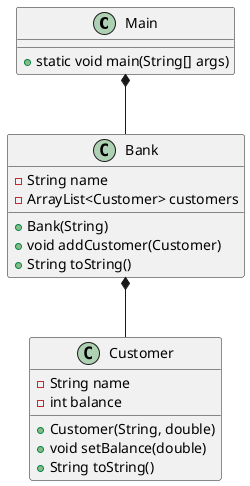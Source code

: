 @startuml
class Main{
 + static void main(String[] args)
}

class Bank{
 - String name
 - ArrayList<Customer> customers
 + Bank(String)
 + void addCustomer(Customer)
 + String toString()
}

class Customer{
 - String name
 - int balance
 + Customer(String, double)
 + void setBalance(double)
 + String toString()

}



Main *-- Bank
Bank *-- Customer

@enduml
